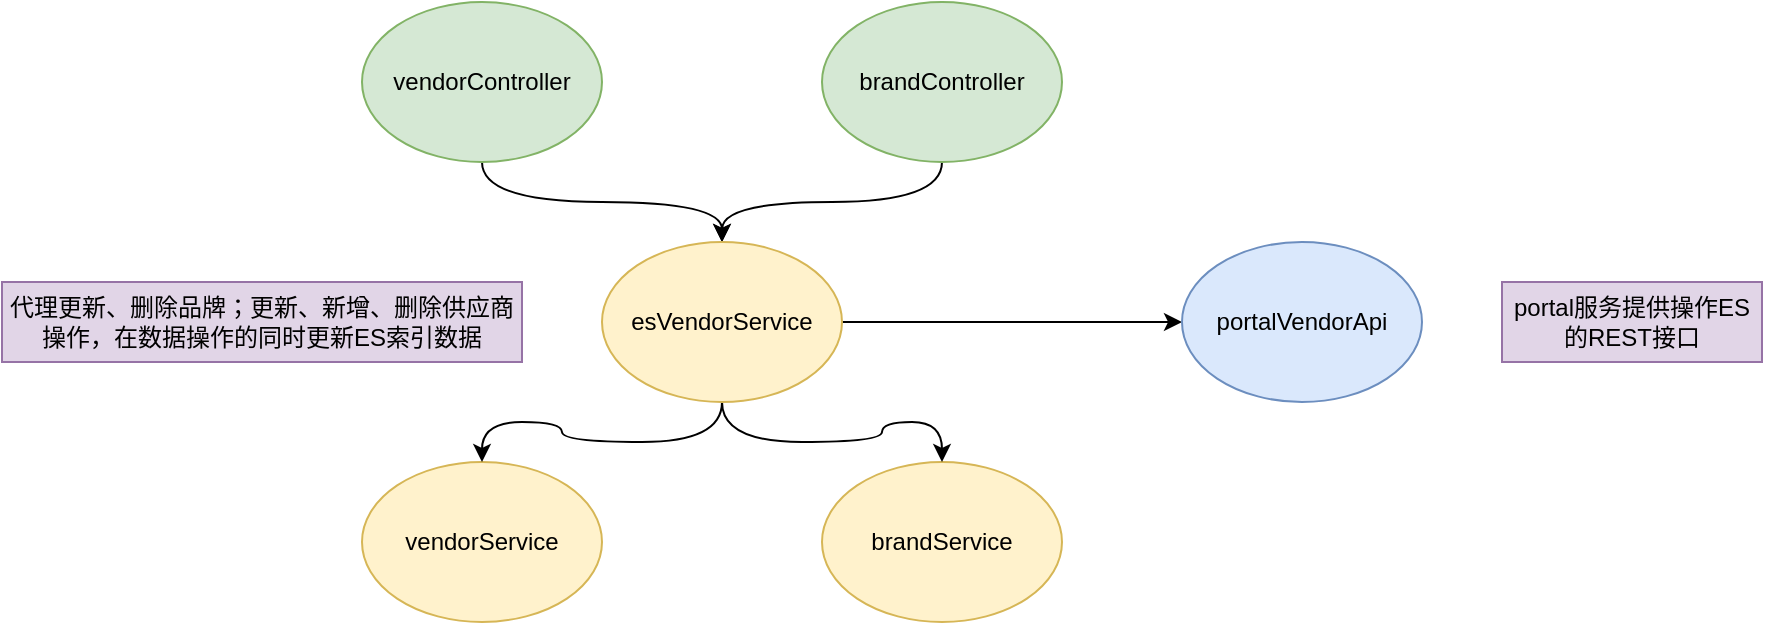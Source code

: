 <mxfile version="21.6.5" type="github">
  <diagram name="第 1 页" id="8nH1i_PRTII-O-8vCRdY">
    <mxGraphModel dx="1186" dy="788" grid="1" gridSize="10" guides="1" tooltips="1" connect="1" arrows="1" fold="1" page="1" pageScale="1" pageWidth="1169" pageHeight="827" math="0" shadow="0">
      <root>
        <mxCell id="0" />
        <mxCell id="1" parent="0" />
        <mxCell id="HFW4yJJ5S0nXrKKxlO0W-9" style="edgeStyle=orthogonalEdgeStyle;orthogonalLoop=1;jettySize=auto;html=1;curved=1;" edge="1" parent="1" source="HFW4yJJ5S0nXrKKxlO0W-1" target="HFW4yJJ5S0nXrKKxlO0W-7">
          <mxGeometry relative="1" as="geometry" />
        </mxCell>
        <mxCell id="HFW4yJJ5S0nXrKKxlO0W-1" value="vendorController" style="ellipse;whiteSpace=wrap;html=1;fillColor=#d5e8d4;strokeColor=#82b366;" vertex="1" parent="1">
          <mxGeometry x="280" y="150" width="120" height="80" as="geometry" />
        </mxCell>
        <mxCell id="HFW4yJJ5S0nXrKKxlO0W-10" style="edgeStyle=orthogonalEdgeStyle;orthogonalLoop=1;jettySize=auto;html=1;curved=1;" edge="1" parent="1" source="HFW4yJJ5S0nXrKKxlO0W-2" target="HFW4yJJ5S0nXrKKxlO0W-7">
          <mxGeometry relative="1" as="geometry" />
        </mxCell>
        <mxCell id="HFW4yJJ5S0nXrKKxlO0W-2" value="brandController" style="ellipse;whiteSpace=wrap;html=1;fillColor=#d5e8d4;strokeColor=#82b366;" vertex="1" parent="1">
          <mxGeometry x="510" y="150" width="120" height="80" as="geometry" />
        </mxCell>
        <mxCell id="HFW4yJJ5S0nXrKKxlO0W-4" value="vendorService" style="ellipse;whiteSpace=wrap;html=1;fillColor=#fff2cc;strokeColor=#d6b656;" vertex="1" parent="1">
          <mxGeometry x="280" y="380" width="120" height="80" as="geometry" />
        </mxCell>
        <mxCell id="HFW4yJJ5S0nXrKKxlO0W-6" value="brandService" style="ellipse;whiteSpace=wrap;html=1;fillColor=#fff2cc;strokeColor=#d6b656;" vertex="1" parent="1">
          <mxGeometry x="510" y="380" width="120" height="80" as="geometry" />
        </mxCell>
        <mxCell id="HFW4yJJ5S0nXrKKxlO0W-11" style="edgeStyle=orthogonalEdgeStyle;orthogonalLoop=1;jettySize=auto;html=1;curved=1;" edge="1" parent="1" source="HFW4yJJ5S0nXrKKxlO0W-7" target="HFW4yJJ5S0nXrKKxlO0W-4">
          <mxGeometry relative="1" as="geometry" />
        </mxCell>
        <mxCell id="HFW4yJJ5S0nXrKKxlO0W-12" style="edgeStyle=orthogonalEdgeStyle;orthogonalLoop=1;jettySize=auto;html=1;curved=1;" edge="1" parent="1" source="HFW4yJJ5S0nXrKKxlO0W-7" target="HFW4yJJ5S0nXrKKxlO0W-6">
          <mxGeometry relative="1" as="geometry" />
        </mxCell>
        <mxCell id="HFW4yJJ5S0nXrKKxlO0W-16" style="edgeStyle=orthogonalEdgeStyle;rounded=0;orthogonalLoop=1;jettySize=auto;html=1;entryX=0;entryY=0.5;entryDx=0;entryDy=0;" edge="1" parent="1" source="HFW4yJJ5S0nXrKKxlO0W-7" target="HFW4yJJ5S0nXrKKxlO0W-8">
          <mxGeometry relative="1" as="geometry" />
        </mxCell>
        <mxCell id="HFW4yJJ5S0nXrKKxlO0W-7" value="esVendorService" style="ellipse;whiteSpace=wrap;html=1;fillColor=#fff2cc;strokeColor=#d6b656;" vertex="1" parent="1">
          <mxGeometry x="400" y="270" width="120" height="80" as="geometry" />
        </mxCell>
        <mxCell id="HFW4yJJ5S0nXrKKxlO0W-8" value="portalVendorApi" style="ellipse;whiteSpace=wrap;html=1;fillColor=#dae8fc;strokeColor=#6c8ebf;" vertex="1" parent="1">
          <mxGeometry x="690" y="270" width="120" height="80" as="geometry" />
        </mxCell>
        <mxCell id="HFW4yJJ5S0nXrKKxlO0W-14" value="代理更新、删除品牌；更新、新增、删除供应商操作，在数据操作的同时更新ES索引数据" style="rounded=0;whiteSpace=wrap;html=1;fillColor=#e1d5e7;strokeColor=#9673a6;" vertex="1" parent="1">
          <mxGeometry x="100" y="290" width="260" height="40" as="geometry" />
        </mxCell>
        <mxCell id="HFW4yJJ5S0nXrKKxlO0W-15" value="portal服务提供操作ES的REST接口" style="rounded=0;whiteSpace=wrap;html=1;fillColor=#e1d5e7;strokeColor=#9673a6;" vertex="1" parent="1">
          <mxGeometry x="850" y="290" width="130" height="40" as="geometry" />
        </mxCell>
      </root>
    </mxGraphModel>
  </diagram>
</mxfile>
